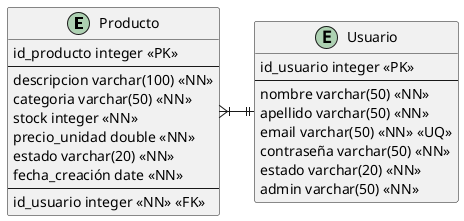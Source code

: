 @startuml "Diagrama relacional"

entity Producto {
    id_producto integer <<PK>> 
    --
    descripcion varchar(100) <<NN>>
    categoria varchar(50) <<NN>>
    stock integer <<NN>>
    precio_unidad double <<NN>>
    estado varchar(20) <<NN>>
    fecha_creación date <<NN>>
    --
    id_usuario integer <<NN>> <<FK>>
}

entity Usuario {
    id_usuario integer <<PK>> 
    --
    nombre varchar(50) <<NN>>
    apellido varchar(50) <<NN>>
    email varchar(50) <<NN>> <<UQ>>
    contraseña varchar(50) <<NN>>
    estado varchar(20) <<NN>>
    admin varchar(50) <<NN>>
}

Producto }|-right-|| Usuario

@enduml